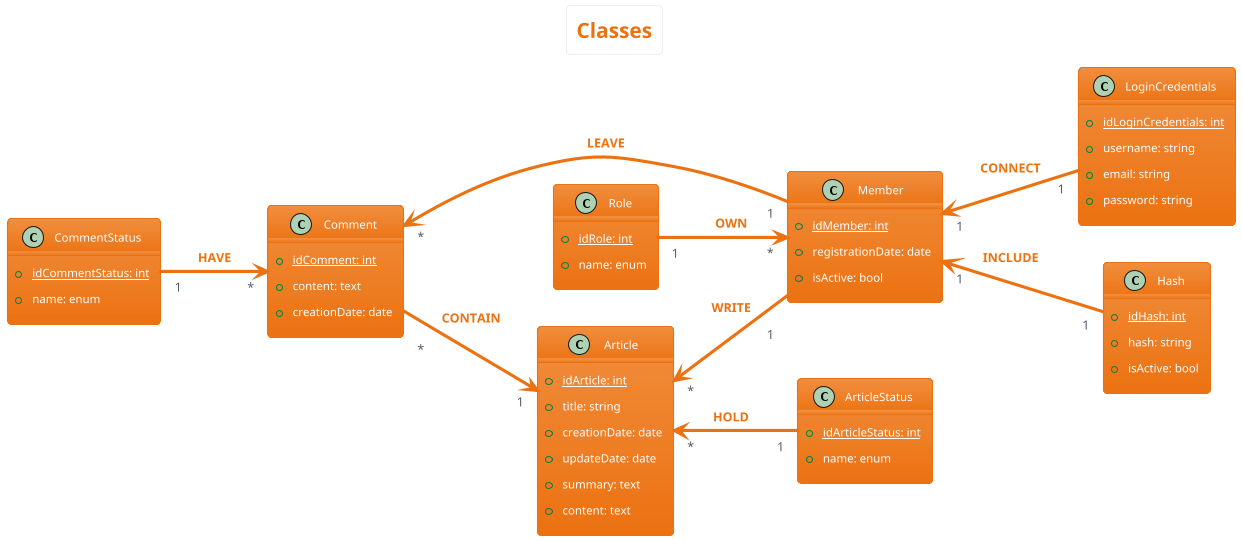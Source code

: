 @startuml classes
left to right direction
skinparam actorStyle Awesome
skinparam ArrowThickness 1
!theme aws-orange
skinparam backgroundcolor White

'Titre'
title Classes

'Comment'
class Comment {
    {static} +idComment: int
    +content: text
    +creationDate: date
}

'Comment Status'
class CommentStatus {
    {static} +idCommentStatus: int
    +name: enum
}

'Article'
class Article {
    {static} +idArticle: int
    +title: string
    +creationDate: date
    +updateDate: date
    +summary: text
    +content: text
}

'Article Status'
class ArticleStatus {
    {static} +idArticleStatus: int
    +name: enum
}

'Role'
class Role {
    {static} +idRole: int
    +name: enum
}

'Member'
class Member {
    {static} +idMember: int
    +registrationDate: date
    +isActive: bool
}

'LoginCredentials'
class LoginCredentials {
    {static} +idLoginCredentials: int
    +username: string
    +email: string
    +password: string
}

'Hash'
class Hash {
    {static} +idHash: int
    +hash: string
    +isActive: bool 
}

'Déroulement'
Member "1" <-- "1" LoginCredentials: $warning("CONNECT")
Member "1" <-- "1" Hash: $warning("INCLUDE")
Member "*" <-up- "1" Role : $warning("OWN")
Article "*" <-- "\n1" Member: $warning("WRITE")
Comment "*" <-- "1" Member: $warning("LEAVE")
Comment "\n*" --> "1" Article: $warning("CONTAIN")
Article "*" <-- "1" ArticleStatus: $warning("HOLD")
CommentStatus "1" --> "*" Comment: $warning("HAVE")
@enduml
